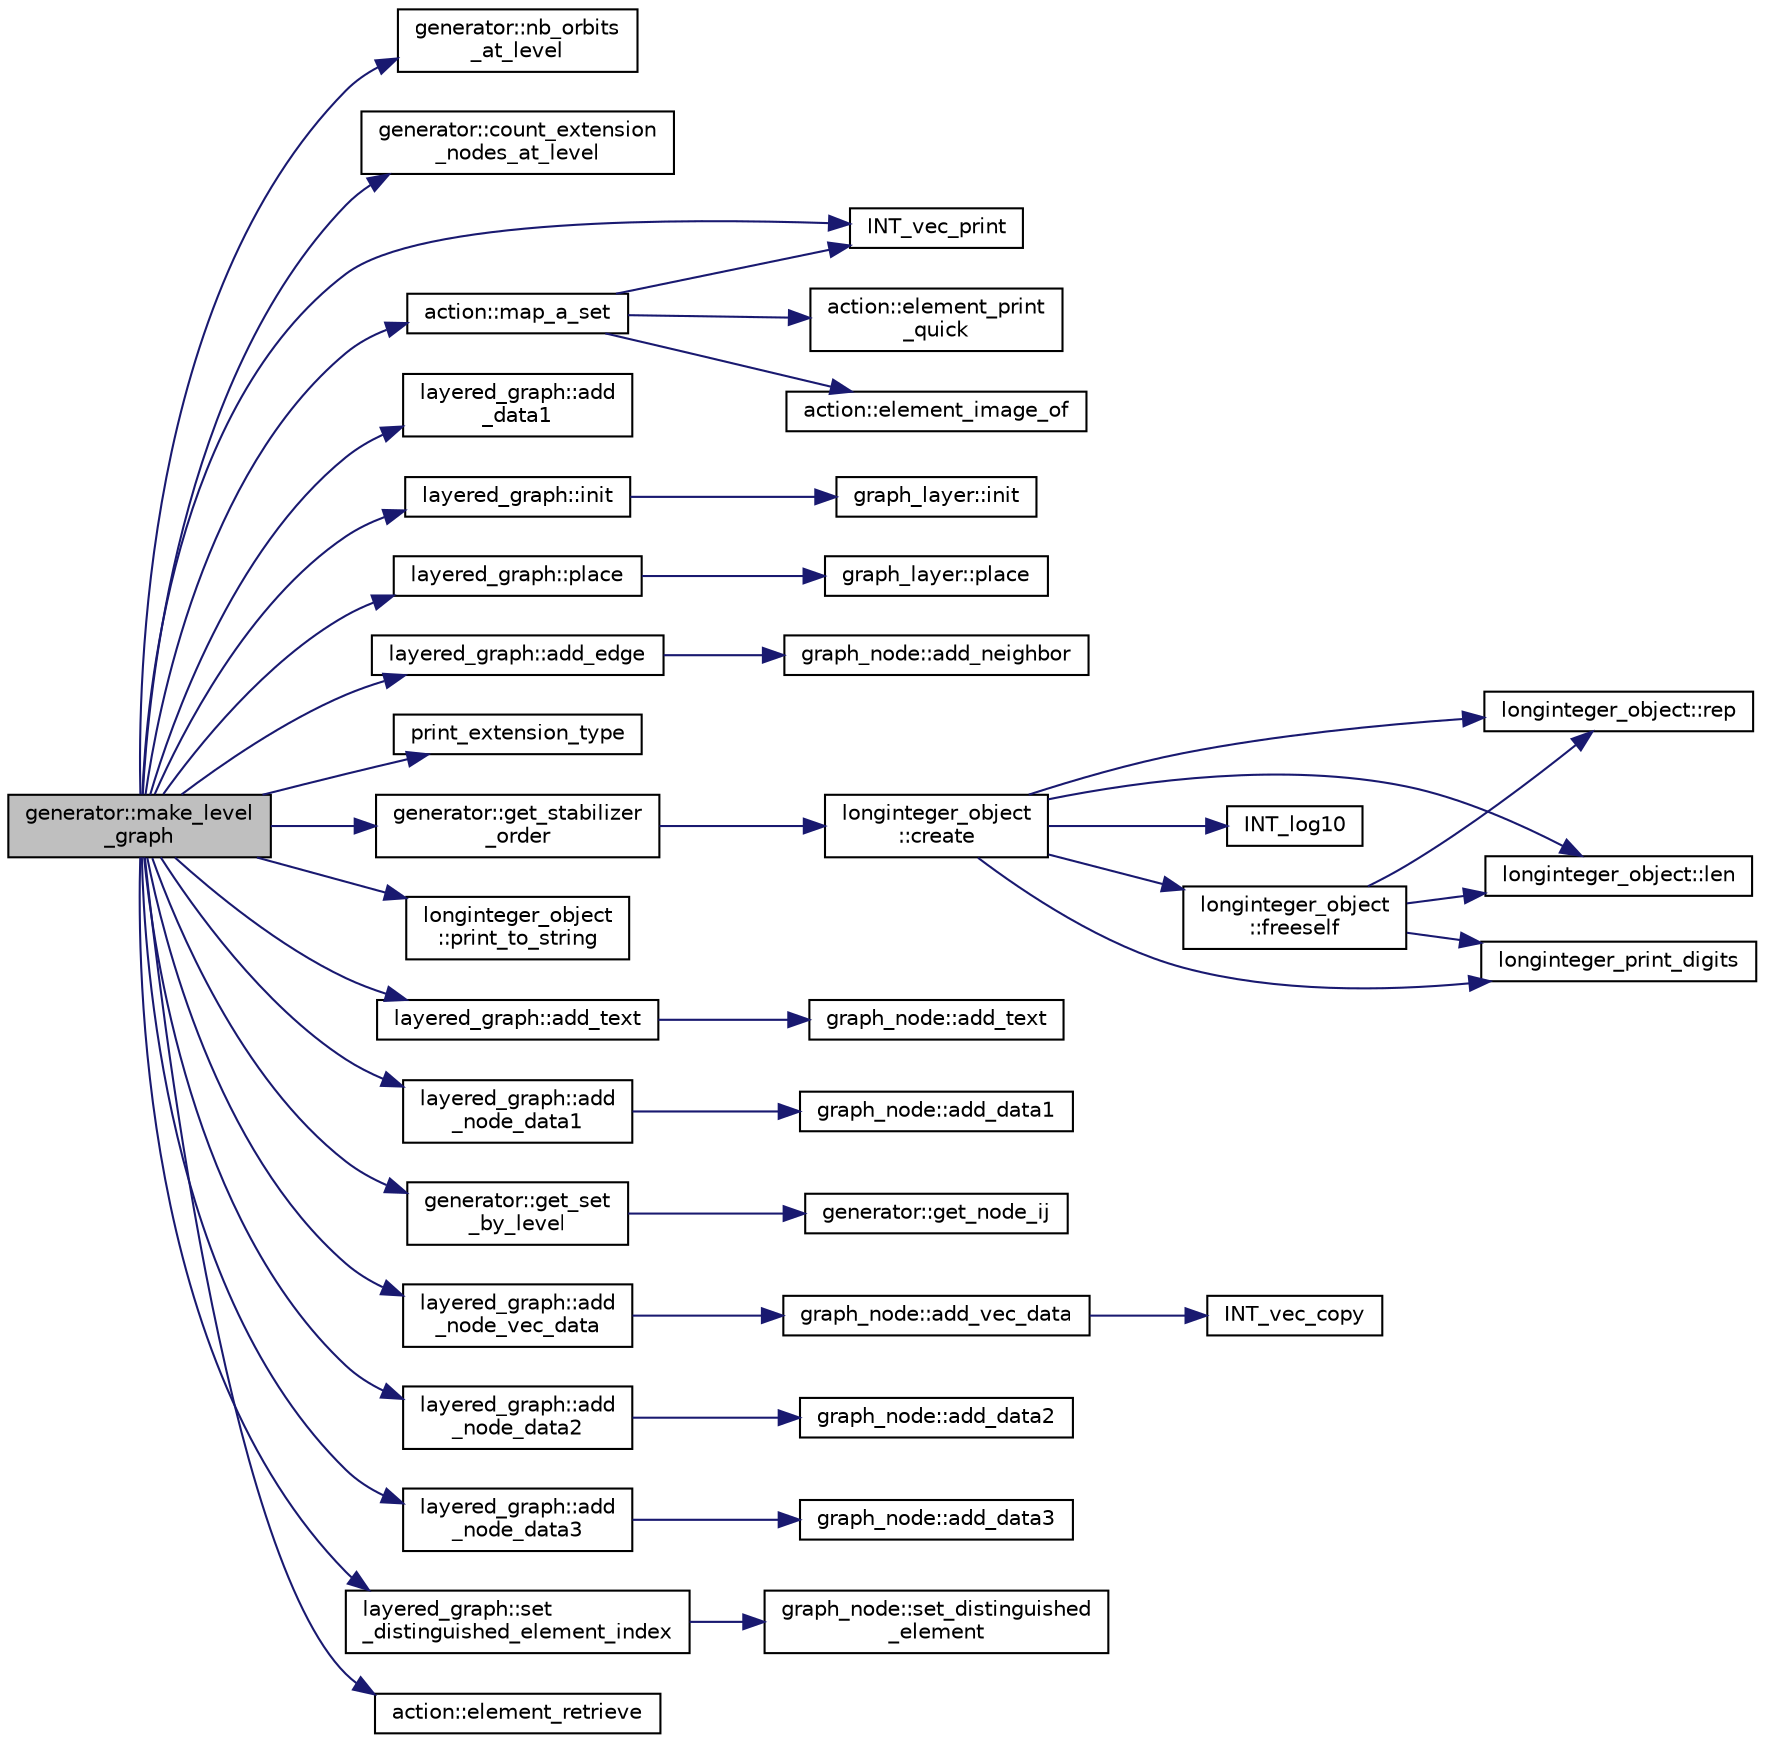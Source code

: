 digraph "generator::make_level_graph"
{
  edge [fontname="Helvetica",fontsize="10",labelfontname="Helvetica",labelfontsize="10"];
  node [fontname="Helvetica",fontsize="10",shape=record];
  rankdir="LR";
  Node13814 [label="generator::make_level\l_graph",height=0.2,width=0.4,color="black", fillcolor="grey75", style="filled", fontcolor="black"];
  Node13814 -> Node13815 [color="midnightblue",fontsize="10",style="solid",fontname="Helvetica"];
  Node13815 [label="generator::nb_orbits\l_at_level",height=0.2,width=0.4,color="black", fillcolor="white", style="filled",URL="$d7/d73/classgenerator.html#a020f3d8378448310d044a4a24fadf301"];
  Node13814 -> Node13816 [color="midnightblue",fontsize="10",style="solid",fontname="Helvetica"];
  Node13816 [label="generator::count_extension\l_nodes_at_level",height=0.2,width=0.4,color="black", fillcolor="white", style="filled",URL="$d7/d73/classgenerator.html#a51ae16bc53402495663479269fc0bee0"];
  Node13814 -> Node13817 [color="midnightblue",fontsize="10",style="solid",fontname="Helvetica"];
  Node13817 [label="INT_vec_print",height=0.2,width=0.4,color="black", fillcolor="white", style="filled",URL="$df/dbf/sajeeb_8_c.html#a79a5901af0b47dd0d694109543c027fe"];
  Node13814 -> Node13818 [color="midnightblue",fontsize="10",style="solid",fontname="Helvetica"];
  Node13818 [label="layered_graph::add\l_data1",height=0.2,width=0.4,color="black", fillcolor="white", style="filled",URL="$da/db1/classlayered__graph.html#a008a6f2cb68387f41f8bf01cf5c0c957"];
  Node13814 -> Node13819 [color="midnightblue",fontsize="10",style="solid",fontname="Helvetica"];
  Node13819 [label="layered_graph::init",height=0.2,width=0.4,color="black", fillcolor="white", style="filled",URL="$da/db1/classlayered__graph.html#a3d3422898f1e8d31eb937fcc460dbac2"];
  Node13819 -> Node13820 [color="midnightblue",fontsize="10",style="solid",fontname="Helvetica"];
  Node13820 [label="graph_layer::init",height=0.2,width=0.4,color="black", fillcolor="white", style="filled",URL="$de/d87/classgraph__layer.html#a4b3e02d2069fb0127514a3d9ce000ff0"];
  Node13814 -> Node13821 [color="midnightblue",fontsize="10",style="solid",fontname="Helvetica"];
  Node13821 [label="layered_graph::place",height=0.2,width=0.4,color="black", fillcolor="white", style="filled",URL="$da/db1/classlayered__graph.html#a5449ff3de184b379ed6986f6e78c8c4a"];
  Node13821 -> Node13822 [color="midnightblue",fontsize="10",style="solid",fontname="Helvetica"];
  Node13822 [label="graph_layer::place",height=0.2,width=0.4,color="black", fillcolor="white", style="filled",URL="$de/d87/classgraph__layer.html#a24ae195b3ddbb86164b816db1ad2223a"];
  Node13814 -> Node13823 [color="midnightblue",fontsize="10",style="solid",fontname="Helvetica"];
  Node13823 [label="layered_graph::add_edge",height=0.2,width=0.4,color="black", fillcolor="white", style="filled",URL="$da/db1/classlayered__graph.html#a018a287d904e5be8d95cf9a5b358f838"];
  Node13823 -> Node13824 [color="midnightblue",fontsize="10",style="solid",fontname="Helvetica"];
  Node13824 [label="graph_node::add_neighbor",height=0.2,width=0.4,color="black", fillcolor="white", style="filled",URL="$d6/d21/classgraph__node.html#a22cf1ed1de6059f37be3e8f778cbba09"];
  Node13814 -> Node13825 [color="midnightblue",fontsize="10",style="solid",fontname="Helvetica"];
  Node13825 [label="print_extension_type",height=0.2,width=0.4,color="black", fillcolor="white", style="filled",URL="$da/d10/other_8h.html#ab39242254c1c0bce13010118473d8c74"];
  Node13814 -> Node13826 [color="midnightblue",fontsize="10",style="solid",fontname="Helvetica"];
  Node13826 [label="generator::get_stabilizer\l_order",height=0.2,width=0.4,color="black", fillcolor="white", style="filled",URL="$d7/d73/classgenerator.html#a2a03fc974c76e47e999f3abc99e6b81d"];
  Node13826 -> Node13827 [color="midnightblue",fontsize="10",style="solid",fontname="Helvetica"];
  Node13827 [label="longinteger_object\l::create",height=0.2,width=0.4,color="black", fillcolor="white", style="filled",URL="$dd/d7e/classlonginteger__object.html#a95d2eebc60849c3963a49298b1f498c2"];
  Node13827 -> Node13828 [color="midnightblue",fontsize="10",style="solid",fontname="Helvetica"];
  Node13828 [label="longinteger_object\l::freeself",height=0.2,width=0.4,color="black", fillcolor="white", style="filled",URL="$dd/d7e/classlonginteger__object.html#a06450f8c4795d81da6d680830ef958a1"];
  Node13828 -> Node13829 [color="midnightblue",fontsize="10",style="solid",fontname="Helvetica"];
  Node13829 [label="longinteger_print_digits",height=0.2,width=0.4,color="black", fillcolor="white", style="filled",URL="$de/dc5/algebra__and__number__theory_8h.html#ac2bac7b12f5b6440b8dad275cd7a157d"];
  Node13828 -> Node13830 [color="midnightblue",fontsize="10",style="solid",fontname="Helvetica"];
  Node13830 [label="longinteger_object::rep",height=0.2,width=0.4,color="black", fillcolor="white", style="filled",URL="$dd/d7e/classlonginteger__object.html#a3ecaf12738cc721d281c416503f241e2"];
  Node13828 -> Node13831 [color="midnightblue",fontsize="10",style="solid",fontname="Helvetica"];
  Node13831 [label="longinteger_object::len",height=0.2,width=0.4,color="black", fillcolor="white", style="filled",URL="$dd/d7e/classlonginteger__object.html#a0bfeae35be8a6fd44ed7f76413596ab1"];
  Node13827 -> Node13832 [color="midnightblue",fontsize="10",style="solid",fontname="Helvetica"];
  Node13832 [label="INT_log10",height=0.2,width=0.4,color="black", fillcolor="white", style="filled",URL="$de/dc5/algebra__and__number__theory_8h.html#a98bc0a6c562370a355165d2538dac250"];
  Node13827 -> Node13829 [color="midnightblue",fontsize="10",style="solid",fontname="Helvetica"];
  Node13827 -> Node13830 [color="midnightblue",fontsize="10",style="solid",fontname="Helvetica"];
  Node13827 -> Node13831 [color="midnightblue",fontsize="10",style="solid",fontname="Helvetica"];
  Node13814 -> Node13833 [color="midnightblue",fontsize="10",style="solid",fontname="Helvetica"];
  Node13833 [label="longinteger_object\l::print_to_string",height=0.2,width=0.4,color="black", fillcolor="white", style="filled",URL="$dd/d7e/classlonginteger__object.html#abf29fedc2ef57bb6c8bcc8e1f052efda"];
  Node13814 -> Node13834 [color="midnightblue",fontsize="10",style="solid",fontname="Helvetica"];
  Node13834 [label="layered_graph::add_text",height=0.2,width=0.4,color="black", fillcolor="white", style="filled",URL="$da/db1/classlayered__graph.html#aa9c738e91c1bbd546c39e6a32ff05c83"];
  Node13834 -> Node13835 [color="midnightblue",fontsize="10",style="solid",fontname="Helvetica"];
  Node13835 [label="graph_node::add_text",height=0.2,width=0.4,color="black", fillcolor="white", style="filled",URL="$d6/d21/classgraph__node.html#af21adc4e54d53c060db9470669ca8e3f"];
  Node13814 -> Node13836 [color="midnightblue",fontsize="10",style="solid",fontname="Helvetica"];
  Node13836 [label="layered_graph::add\l_node_data1",height=0.2,width=0.4,color="black", fillcolor="white", style="filled",URL="$da/db1/classlayered__graph.html#a8385de4bc26e9dd88066e55d3cb9bd4b"];
  Node13836 -> Node13837 [color="midnightblue",fontsize="10",style="solid",fontname="Helvetica"];
  Node13837 [label="graph_node::add_data1",height=0.2,width=0.4,color="black", fillcolor="white", style="filled",URL="$d6/d21/classgraph__node.html#a3ee49a31f1c714ad2695575c3c81c450"];
  Node13814 -> Node13838 [color="midnightblue",fontsize="10",style="solid",fontname="Helvetica"];
  Node13838 [label="generator::get_set\l_by_level",height=0.2,width=0.4,color="black", fillcolor="white", style="filled",URL="$d7/d73/classgenerator.html#a3012a80d862b42c848b84584389c8594"];
  Node13838 -> Node13839 [color="midnightblue",fontsize="10",style="solid",fontname="Helvetica"];
  Node13839 [label="generator::get_node_ij",height=0.2,width=0.4,color="black", fillcolor="white", style="filled",URL="$d7/d73/classgenerator.html#a8cea5411b42336694738530732ede540"];
  Node13814 -> Node13840 [color="midnightblue",fontsize="10",style="solid",fontname="Helvetica"];
  Node13840 [label="layered_graph::add\l_node_vec_data",height=0.2,width=0.4,color="black", fillcolor="white", style="filled",URL="$da/db1/classlayered__graph.html#a0d91c07f86a005655748c99cff1b895f"];
  Node13840 -> Node13841 [color="midnightblue",fontsize="10",style="solid",fontname="Helvetica"];
  Node13841 [label="graph_node::add_vec_data",height=0.2,width=0.4,color="black", fillcolor="white", style="filled",URL="$d6/d21/classgraph__node.html#a782ccbf13765e1c11d28da219f668d32"];
  Node13841 -> Node13842 [color="midnightblue",fontsize="10",style="solid",fontname="Helvetica"];
  Node13842 [label="INT_vec_copy",height=0.2,width=0.4,color="black", fillcolor="white", style="filled",URL="$df/dbf/sajeeb_8_c.html#ac2d875e27e009af6ec04d17254d11075"];
  Node13814 -> Node13843 [color="midnightblue",fontsize="10",style="solid",fontname="Helvetica"];
  Node13843 [label="layered_graph::add\l_node_data2",height=0.2,width=0.4,color="black", fillcolor="white", style="filled",URL="$da/db1/classlayered__graph.html#a2d72d0538b4908cc0c0c24b4af7c9154"];
  Node13843 -> Node13844 [color="midnightblue",fontsize="10",style="solid",fontname="Helvetica"];
  Node13844 [label="graph_node::add_data2",height=0.2,width=0.4,color="black", fillcolor="white", style="filled",URL="$d6/d21/classgraph__node.html#acfc2c2394a77eff03f4b6d5dbf6bc1c7"];
  Node13814 -> Node13845 [color="midnightblue",fontsize="10",style="solid",fontname="Helvetica"];
  Node13845 [label="layered_graph::add\l_node_data3",height=0.2,width=0.4,color="black", fillcolor="white", style="filled",URL="$da/db1/classlayered__graph.html#af41e17810ce0e037178e859be7a45fda"];
  Node13845 -> Node13846 [color="midnightblue",fontsize="10",style="solid",fontname="Helvetica"];
  Node13846 [label="graph_node::add_data3",height=0.2,width=0.4,color="black", fillcolor="white", style="filled",URL="$d6/d21/classgraph__node.html#accb6acbd8e0c485c9e28a30cb902fdc3"];
  Node13814 -> Node13847 [color="midnightblue",fontsize="10",style="solid",fontname="Helvetica"];
  Node13847 [label="layered_graph::set\l_distinguished_element_index",height=0.2,width=0.4,color="black", fillcolor="white", style="filled",URL="$da/db1/classlayered__graph.html#a1eaa49d10447a6c84db40477df26519d"];
  Node13847 -> Node13848 [color="midnightblue",fontsize="10",style="solid",fontname="Helvetica"];
  Node13848 [label="graph_node::set_distinguished\l_element",height=0.2,width=0.4,color="black", fillcolor="white", style="filled",URL="$d6/d21/classgraph__node.html#ae014feef00457e1cc7620b76da08df8a"];
  Node13814 -> Node13849 [color="midnightblue",fontsize="10",style="solid",fontname="Helvetica"];
  Node13849 [label="action::element_retrieve",height=0.2,width=0.4,color="black", fillcolor="white", style="filled",URL="$d2/d86/classaction.html#ad28f6f8810ffbad64c1490f78e51e2b1"];
  Node13814 -> Node13850 [color="midnightblue",fontsize="10",style="solid",fontname="Helvetica"];
  Node13850 [label="action::map_a_set",height=0.2,width=0.4,color="black", fillcolor="white", style="filled",URL="$d2/d86/classaction.html#a600e542e5aeca2a46f18110e027947e0"];
  Node13850 -> Node13851 [color="midnightblue",fontsize="10",style="solid",fontname="Helvetica"];
  Node13851 [label="action::element_print\l_quick",height=0.2,width=0.4,color="black", fillcolor="white", style="filled",URL="$d2/d86/classaction.html#a4844680cf6750396f76494a28655265b"];
  Node13850 -> Node13817 [color="midnightblue",fontsize="10",style="solid",fontname="Helvetica"];
  Node13850 -> Node13852 [color="midnightblue",fontsize="10",style="solid",fontname="Helvetica"];
  Node13852 [label="action::element_image_of",height=0.2,width=0.4,color="black", fillcolor="white", style="filled",URL="$d2/d86/classaction.html#ae09559d4537a048fc860f8a74a31393d"];
}
